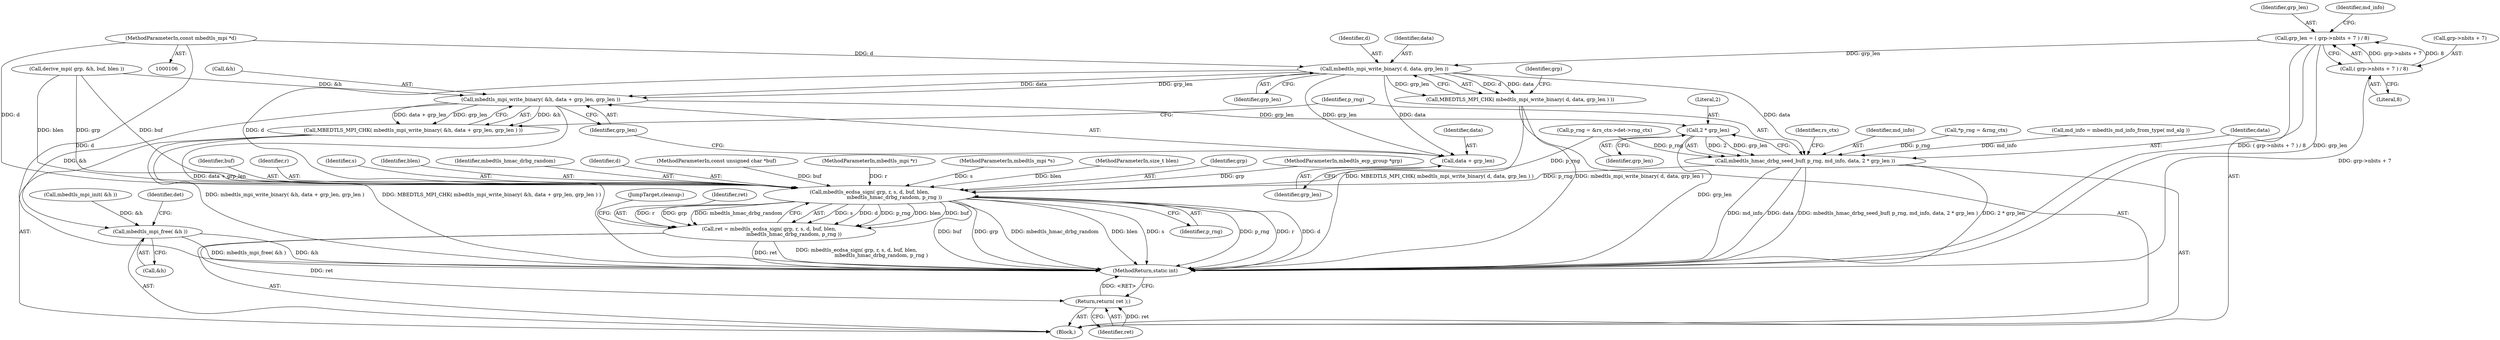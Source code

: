 digraph "0_mbedtls_33f66ba6fd234114aa37f0209dac031bb2870a9b@API" {
"1000184" [label="(Call,mbedtls_mpi_write_binary( d, data, grp_len ))"];
"1000110" [label="(MethodParameterIn,const mbedtls_mpi *d)"];
"1000127" [label="(Call,grp_len = ( grp->nbits + 7 ) / 8)"];
"1000129" [label="(Call,( grp->nbits + 7 ) / 8)"];
"1000183" [label="(Call,MBEDTLS_MPI_CHK( mbedtls_mpi_write_binary( d, data, grp_len ) ))"];
"1000196" [label="(Call,mbedtls_mpi_write_binary( &h, data + grp_len, grp_len ))"];
"1000195" [label="(Call,MBEDTLS_MPI_CHK( mbedtls_mpi_write_binary( &h, data + grp_len, grp_len ) ))"];
"1000207" [label="(Call,2 * grp_len)"];
"1000203" [label="(Call,mbedtls_hmac_drbg_seed_buf( p_rng, md_info, data, 2 * grp_len ))"];
"1000230" [label="(Call,mbedtls_ecdsa_sign( grp, r, s, d, buf, blen,\n                               mbedtls_hmac_drbg_random, p_rng ))"];
"1000228" [label="(Call,ret = mbedtls_ecdsa_sign( grp, r, s, d, buf, blen,\n                               mbedtls_hmac_drbg_random, p_rng ))"];
"1000248" [label="(Return,return( ret );)"];
"1000243" [label="(Call,mbedtls_mpi_free( &h ))"];
"1000199" [label="(Call,data + grp_len)"];
"1000187" [label="(Identifier,grp_len)"];
"1000249" [label="(Identifier,ret)"];
"1000130" [label="(Call,grp->nbits + 7)"];
"1000203" [label="(Call,mbedtls_hmac_drbg_seed_buf( p_rng, md_info, data, 2 * grp_len ))"];
"1000185" [label="(Identifier,d)"];
"1000140" [label="(Call,md_info = mbedtls_md_info_from_type( md_alg ))"];
"1000232" [label="(Identifier,r)"];
"1000209" [label="(Identifier,grp_len)"];
"1000186" [label="(Identifier,data)"];
"1000183" [label="(Call,MBEDTLS_MPI_CHK( mbedtls_mpi_write_binary( d, data, grp_len ) ))"];
"1000235" [label="(Identifier,buf)"];
"1000189" [label="(Call,derive_mpi( grp, &h, buf, blen ))"];
"1000233" [label="(Identifier,s)"];
"1000236" [label="(Identifier,blen)"];
"1000237" [label="(Identifier,mbedtls_hmac_drbg_random)"];
"1000234" [label="(Identifier,d)"];
"1000244" [label="(Call,&h)"];
"1000199" [label="(Call,data + grp_len)"];
"1000206" [label="(Identifier,data)"];
"1000197" [label="(Call,&h)"];
"1000247" [label="(Identifier,det)"];
"1000248" [label="(Return,return( ret );)"];
"1000204" [label="(Identifier,p_rng)"];
"1000250" [label="(MethodReturn,static int)"];
"1000166" [label="(Call,p_rng = &rs_ctx->det->rng_ctx)"];
"1000147" [label="(Call,mbedtls_mpi_init( &h ))"];
"1000230" [label="(Call,mbedtls_ecdsa_sign( grp, r, s, d, buf, blen,\n                               mbedtls_hmac_drbg_random, p_rng ))"];
"1000243" [label="(Call,mbedtls_mpi_free( &h ))"];
"1000127" [label="(Call,grp_len = ( grp->nbits + 7 ) / 8)"];
"1000190" [label="(Identifier,grp)"];
"1000184" [label="(Call,mbedtls_mpi_write_binary( d, data, grp_len ))"];
"1000111" [label="(MethodParameterIn,const unsigned char *buf)"];
"1000117" [label="(Block,)"];
"1000135" [label="(Literal,8)"];
"1000195" [label="(Call,MBEDTLS_MPI_CHK( mbedtls_mpi_write_binary( &h, data + grp_len, grp_len ) ))"];
"1000196" [label="(Call,mbedtls_mpi_write_binary( &h, data + grp_len, grp_len ))"];
"1000108" [label="(MethodParameterIn,mbedtls_mpi *r)"];
"1000208" [label="(Literal,2)"];
"1000109" [label="(MethodParameterIn,mbedtls_mpi *s)"];
"1000128" [label="(Identifier,grp_len)"];
"1000229" [label="(Identifier,ret)"];
"1000112" [label="(MethodParameterIn,size_t blen)"];
"1000238" [label="(Identifier,p_rng)"];
"1000231" [label="(Identifier,grp)"];
"1000213" [label="(Identifier,rs_ctx)"];
"1000207" [label="(Call,2 * grp_len)"];
"1000239" [label="(JumpTarget,cleanup:)"];
"1000110" [label="(MethodParameterIn,const mbedtls_mpi *d)"];
"1000205" [label="(Identifier,md_info)"];
"1000141" [label="(Identifier,md_info)"];
"1000107" [label="(MethodParameterIn,mbedtls_ecp_group *grp)"];
"1000129" [label="(Call,( grp->nbits + 7 ) / 8)"];
"1000202" [label="(Identifier,grp_len)"];
"1000201" [label="(Identifier,grp_len)"];
"1000121" [label="(Call,*p_rng = &rng_ctx)"];
"1000200" [label="(Identifier,data)"];
"1000228" [label="(Call,ret = mbedtls_ecdsa_sign( grp, r, s, d, buf, blen,\n                               mbedtls_hmac_drbg_random, p_rng ))"];
"1000184" -> "1000183"  [label="AST: "];
"1000184" -> "1000187"  [label="CFG: "];
"1000185" -> "1000184"  [label="AST: "];
"1000186" -> "1000184"  [label="AST: "];
"1000187" -> "1000184"  [label="AST: "];
"1000183" -> "1000184"  [label="CFG: "];
"1000184" -> "1000183"  [label="DDG: d"];
"1000184" -> "1000183"  [label="DDG: data"];
"1000184" -> "1000183"  [label="DDG: grp_len"];
"1000110" -> "1000184"  [label="DDG: d"];
"1000127" -> "1000184"  [label="DDG: grp_len"];
"1000184" -> "1000196"  [label="DDG: data"];
"1000184" -> "1000196"  [label="DDG: grp_len"];
"1000184" -> "1000199"  [label="DDG: data"];
"1000184" -> "1000199"  [label="DDG: grp_len"];
"1000184" -> "1000203"  [label="DDG: data"];
"1000184" -> "1000230"  [label="DDG: d"];
"1000110" -> "1000106"  [label="AST: "];
"1000110" -> "1000250"  [label="DDG: d"];
"1000110" -> "1000230"  [label="DDG: d"];
"1000127" -> "1000117"  [label="AST: "];
"1000127" -> "1000129"  [label="CFG: "];
"1000128" -> "1000127"  [label="AST: "];
"1000129" -> "1000127"  [label="AST: "];
"1000141" -> "1000127"  [label="CFG: "];
"1000127" -> "1000250"  [label="DDG: ( grp->nbits + 7 ) / 8"];
"1000127" -> "1000250"  [label="DDG: grp_len"];
"1000129" -> "1000127"  [label="DDG: grp->nbits + 7"];
"1000129" -> "1000127"  [label="DDG: 8"];
"1000129" -> "1000135"  [label="CFG: "];
"1000130" -> "1000129"  [label="AST: "];
"1000135" -> "1000129"  [label="AST: "];
"1000129" -> "1000250"  [label="DDG: grp->nbits + 7"];
"1000183" -> "1000117"  [label="AST: "];
"1000190" -> "1000183"  [label="CFG: "];
"1000183" -> "1000250"  [label="DDG: mbedtls_mpi_write_binary( d, data, grp_len )"];
"1000183" -> "1000250"  [label="DDG: MBEDTLS_MPI_CHK( mbedtls_mpi_write_binary( d, data, grp_len ) )"];
"1000196" -> "1000195"  [label="AST: "];
"1000196" -> "1000202"  [label="CFG: "];
"1000197" -> "1000196"  [label="AST: "];
"1000199" -> "1000196"  [label="AST: "];
"1000202" -> "1000196"  [label="AST: "];
"1000195" -> "1000196"  [label="CFG: "];
"1000196" -> "1000250"  [label="DDG: data + grp_len"];
"1000196" -> "1000195"  [label="DDG: &h"];
"1000196" -> "1000195"  [label="DDG: data + grp_len"];
"1000196" -> "1000195"  [label="DDG: grp_len"];
"1000189" -> "1000196"  [label="DDG: &h"];
"1000196" -> "1000207"  [label="DDG: grp_len"];
"1000196" -> "1000243"  [label="DDG: &h"];
"1000195" -> "1000117"  [label="AST: "];
"1000204" -> "1000195"  [label="CFG: "];
"1000195" -> "1000250"  [label="DDG: MBEDTLS_MPI_CHK( mbedtls_mpi_write_binary( &h, data + grp_len, grp_len ) )"];
"1000195" -> "1000250"  [label="DDG: mbedtls_mpi_write_binary( &h, data + grp_len, grp_len )"];
"1000207" -> "1000203"  [label="AST: "];
"1000207" -> "1000209"  [label="CFG: "];
"1000208" -> "1000207"  [label="AST: "];
"1000209" -> "1000207"  [label="AST: "];
"1000203" -> "1000207"  [label="CFG: "];
"1000207" -> "1000250"  [label="DDG: grp_len"];
"1000207" -> "1000203"  [label="DDG: 2"];
"1000207" -> "1000203"  [label="DDG: grp_len"];
"1000203" -> "1000117"  [label="AST: "];
"1000204" -> "1000203"  [label="AST: "];
"1000205" -> "1000203"  [label="AST: "];
"1000206" -> "1000203"  [label="AST: "];
"1000213" -> "1000203"  [label="CFG: "];
"1000203" -> "1000250"  [label="DDG: md_info"];
"1000203" -> "1000250"  [label="DDG: data"];
"1000203" -> "1000250"  [label="DDG: mbedtls_hmac_drbg_seed_buf( p_rng, md_info, data, 2 * grp_len )"];
"1000203" -> "1000250"  [label="DDG: 2 * grp_len"];
"1000166" -> "1000203"  [label="DDG: p_rng"];
"1000121" -> "1000203"  [label="DDG: p_rng"];
"1000140" -> "1000203"  [label="DDG: md_info"];
"1000203" -> "1000230"  [label="DDG: p_rng"];
"1000230" -> "1000228"  [label="AST: "];
"1000230" -> "1000238"  [label="CFG: "];
"1000231" -> "1000230"  [label="AST: "];
"1000232" -> "1000230"  [label="AST: "];
"1000233" -> "1000230"  [label="AST: "];
"1000234" -> "1000230"  [label="AST: "];
"1000235" -> "1000230"  [label="AST: "];
"1000236" -> "1000230"  [label="AST: "];
"1000237" -> "1000230"  [label="AST: "];
"1000238" -> "1000230"  [label="AST: "];
"1000228" -> "1000230"  [label="CFG: "];
"1000230" -> "1000250"  [label="DDG: buf"];
"1000230" -> "1000250"  [label="DDG: grp"];
"1000230" -> "1000250"  [label="DDG: mbedtls_hmac_drbg_random"];
"1000230" -> "1000250"  [label="DDG: blen"];
"1000230" -> "1000250"  [label="DDG: s"];
"1000230" -> "1000250"  [label="DDG: p_rng"];
"1000230" -> "1000250"  [label="DDG: r"];
"1000230" -> "1000250"  [label="DDG: d"];
"1000230" -> "1000228"  [label="DDG: s"];
"1000230" -> "1000228"  [label="DDG: d"];
"1000230" -> "1000228"  [label="DDG: p_rng"];
"1000230" -> "1000228"  [label="DDG: blen"];
"1000230" -> "1000228"  [label="DDG: buf"];
"1000230" -> "1000228"  [label="DDG: r"];
"1000230" -> "1000228"  [label="DDG: grp"];
"1000230" -> "1000228"  [label="DDG: mbedtls_hmac_drbg_random"];
"1000189" -> "1000230"  [label="DDG: grp"];
"1000189" -> "1000230"  [label="DDG: buf"];
"1000189" -> "1000230"  [label="DDG: blen"];
"1000107" -> "1000230"  [label="DDG: grp"];
"1000108" -> "1000230"  [label="DDG: r"];
"1000109" -> "1000230"  [label="DDG: s"];
"1000111" -> "1000230"  [label="DDG: buf"];
"1000112" -> "1000230"  [label="DDG: blen"];
"1000166" -> "1000230"  [label="DDG: p_rng"];
"1000228" -> "1000117"  [label="AST: "];
"1000229" -> "1000228"  [label="AST: "];
"1000239" -> "1000228"  [label="CFG: "];
"1000228" -> "1000250"  [label="DDG: ret"];
"1000228" -> "1000250"  [label="DDG: mbedtls_ecdsa_sign( grp, r, s, d, buf, blen,\n                               mbedtls_hmac_drbg_random, p_rng )"];
"1000228" -> "1000248"  [label="DDG: ret"];
"1000248" -> "1000117"  [label="AST: "];
"1000248" -> "1000249"  [label="CFG: "];
"1000249" -> "1000248"  [label="AST: "];
"1000250" -> "1000248"  [label="CFG: "];
"1000248" -> "1000250"  [label="DDG: <RET>"];
"1000249" -> "1000248"  [label="DDG: ret"];
"1000243" -> "1000117"  [label="AST: "];
"1000243" -> "1000244"  [label="CFG: "];
"1000244" -> "1000243"  [label="AST: "];
"1000247" -> "1000243"  [label="CFG: "];
"1000243" -> "1000250"  [label="DDG: &h"];
"1000243" -> "1000250"  [label="DDG: mbedtls_mpi_free( &h )"];
"1000147" -> "1000243"  [label="DDG: &h"];
"1000199" -> "1000201"  [label="CFG: "];
"1000200" -> "1000199"  [label="AST: "];
"1000201" -> "1000199"  [label="AST: "];
"1000202" -> "1000199"  [label="CFG: "];
}
